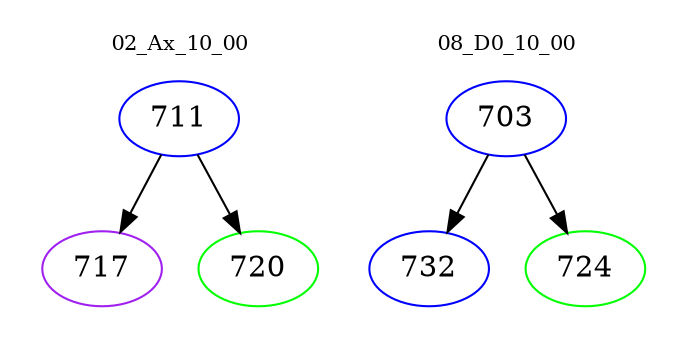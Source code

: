 digraph{
subgraph cluster_0 {
color = white
label = "02_Ax_10_00";
fontsize=10;
T0_711 [label="711", color="blue"]
T0_711 -> T0_717 [color="black"]
T0_717 [label="717", color="purple"]
T0_711 -> T0_720 [color="black"]
T0_720 [label="720", color="green"]
}
subgraph cluster_1 {
color = white
label = "08_D0_10_00";
fontsize=10;
T1_703 [label="703", color="blue"]
T1_703 -> T1_732 [color="black"]
T1_732 [label="732", color="blue"]
T1_703 -> T1_724 [color="black"]
T1_724 [label="724", color="green"]
}
}
